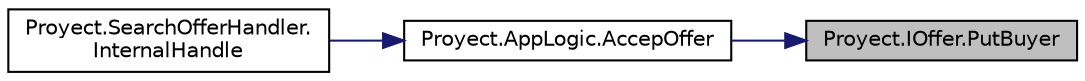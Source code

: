 digraph "Proyect.IOffer.PutBuyer"
{
 // INTERACTIVE_SVG=YES
 // LATEX_PDF_SIZE
  edge [fontname="Helvetica",fontsize="10",labelfontname="Helvetica",labelfontsize="10"];
  node [fontname="Helvetica",fontsize="10",shape=record];
  rankdir="RL";
  Node1 [label="Proyect.IOffer.PutBuyer",height=0.2,width=0.4,color="black", fillcolor="grey75", style="filled", fontcolor="black",tooltip="Le asigna el emprendedor y la fecha de compra a la oferta, una vez es comprada (La informacion de com..."];
  Node1 -> Node2 [dir="back",color="midnightblue",fontsize="10",style="solid",fontname="Helvetica"];
  Node2 [label="Proyect.AppLogic.AccepOffer",height=0.2,width=0.4,color="black", fillcolor="white", style="filled",URL="$classProyect_1_1AppLogic.html#a687b14caad4049eb4ebd9b9b579fd983",tooltip="Metodo para aceptar una oferta. Le delega la responsabilidad de determinar si la oferta puede o no se..."];
  Node2 -> Node3 [dir="back",color="midnightblue",fontsize="10",style="solid",fontname="Helvetica"];
  Node3 [label="Proyect.SearchOfferHandler.\lInternalHandle",height=0.2,width=0.4,color="black", fillcolor="white", style="filled",URL="$classProyect_1_1SearchOfferHandler.html#ab039cddef42f163448654b9386533e43",tooltip="Procesa el mensaje \"/buscar\" y retorna true; retorna false en caso contrario."];
}
